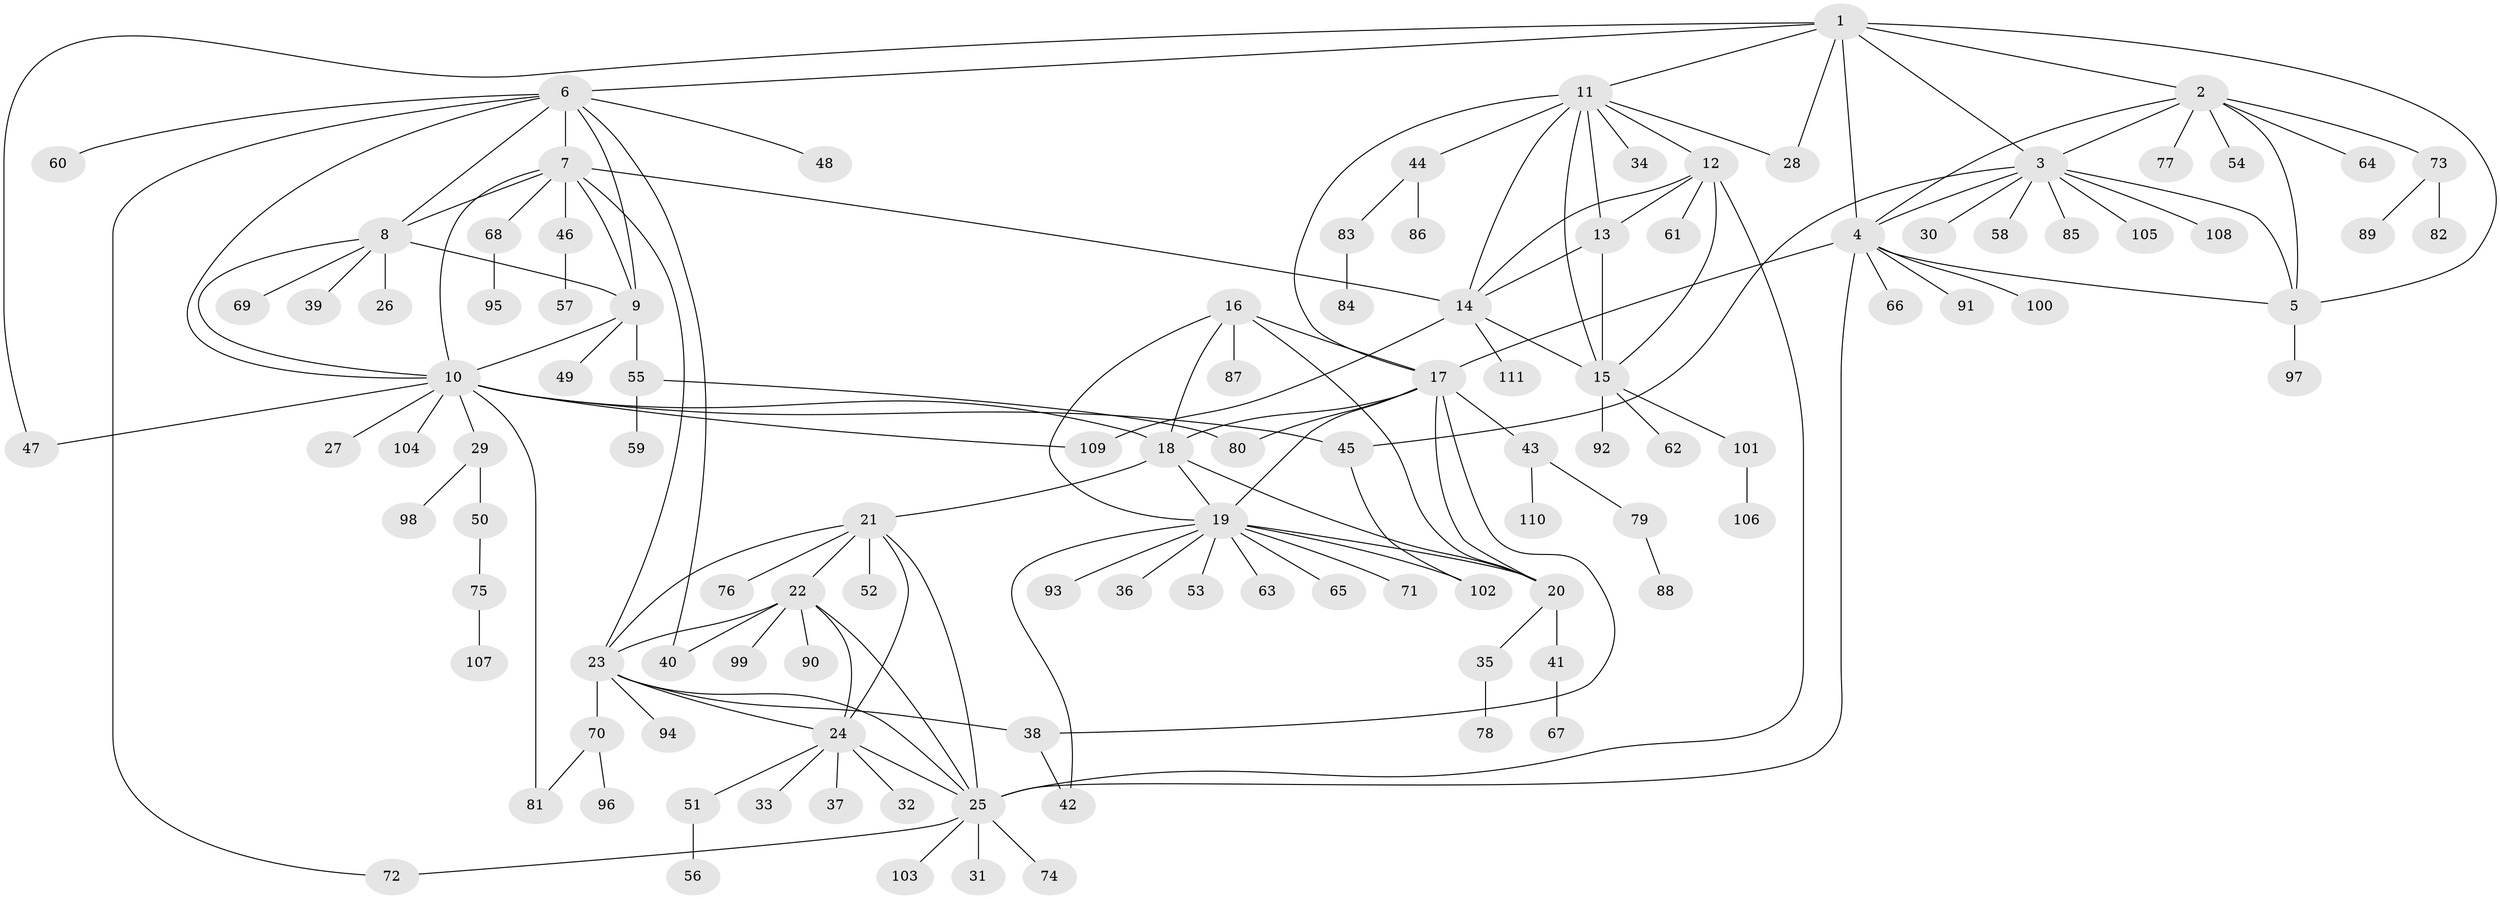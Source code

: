 // Generated by graph-tools (version 1.1) at 2025/02/03/09/25 03:02:50]
// undirected, 111 vertices, 157 edges
graph export_dot {
graph [start="1"]
  node [color=gray90,style=filled];
  1;
  2;
  3;
  4;
  5;
  6;
  7;
  8;
  9;
  10;
  11;
  12;
  13;
  14;
  15;
  16;
  17;
  18;
  19;
  20;
  21;
  22;
  23;
  24;
  25;
  26;
  27;
  28;
  29;
  30;
  31;
  32;
  33;
  34;
  35;
  36;
  37;
  38;
  39;
  40;
  41;
  42;
  43;
  44;
  45;
  46;
  47;
  48;
  49;
  50;
  51;
  52;
  53;
  54;
  55;
  56;
  57;
  58;
  59;
  60;
  61;
  62;
  63;
  64;
  65;
  66;
  67;
  68;
  69;
  70;
  71;
  72;
  73;
  74;
  75;
  76;
  77;
  78;
  79;
  80;
  81;
  82;
  83;
  84;
  85;
  86;
  87;
  88;
  89;
  90;
  91;
  92;
  93;
  94;
  95;
  96;
  97;
  98;
  99;
  100;
  101;
  102;
  103;
  104;
  105;
  106;
  107;
  108;
  109;
  110;
  111;
  1 -- 2;
  1 -- 3;
  1 -- 4;
  1 -- 5;
  1 -- 6;
  1 -- 11;
  1 -- 28;
  1 -- 47;
  2 -- 3;
  2 -- 4;
  2 -- 5;
  2 -- 54;
  2 -- 64;
  2 -- 73;
  2 -- 77;
  3 -- 4;
  3 -- 5;
  3 -- 30;
  3 -- 45;
  3 -- 58;
  3 -- 85;
  3 -- 105;
  3 -- 108;
  4 -- 5;
  4 -- 17;
  4 -- 25;
  4 -- 66;
  4 -- 91;
  4 -- 100;
  5 -- 97;
  6 -- 7;
  6 -- 8;
  6 -- 9;
  6 -- 10;
  6 -- 40;
  6 -- 48;
  6 -- 60;
  6 -- 72;
  7 -- 8;
  7 -- 9;
  7 -- 10;
  7 -- 14;
  7 -- 23;
  7 -- 46;
  7 -- 68;
  8 -- 9;
  8 -- 10;
  8 -- 26;
  8 -- 39;
  8 -- 69;
  9 -- 10;
  9 -- 49;
  9 -- 55;
  10 -- 18;
  10 -- 27;
  10 -- 29;
  10 -- 45;
  10 -- 47;
  10 -- 81;
  10 -- 104;
  10 -- 109;
  11 -- 12;
  11 -- 13;
  11 -- 14;
  11 -- 15;
  11 -- 17;
  11 -- 28;
  11 -- 34;
  11 -- 44;
  12 -- 13;
  12 -- 14;
  12 -- 15;
  12 -- 25;
  12 -- 61;
  13 -- 14;
  13 -- 15;
  14 -- 15;
  14 -- 109;
  14 -- 111;
  15 -- 62;
  15 -- 92;
  15 -- 101;
  16 -- 17;
  16 -- 18;
  16 -- 19;
  16 -- 20;
  16 -- 87;
  17 -- 18;
  17 -- 19;
  17 -- 20;
  17 -- 38;
  17 -- 43;
  17 -- 80;
  18 -- 19;
  18 -- 20;
  18 -- 21;
  19 -- 20;
  19 -- 36;
  19 -- 42;
  19 -- 53;
  19 -- 63;
  19 -- 65;
  19 -- 71;
  19 -- 93;
  19 -- 102;
  20 -- 35;
  20 -- 41;
  21 -- 22;
  21 -- 23;
  21 -- 24;
  21 -- 25;
  21 -- 52;
  21 -- 76;
  22 -- 23;
  22 -- 24;
  22 -- 25;
  22 -- 40;
  22 -- 90;
  22 -- 99;
  23 -- 24;
  23 -- 25;
  23 -- 38;
  23 -- 70;
  23 -- 94;
  24 -- 25;
  24 -- 32;
  24 -- 33;
  24 -- 37;
  24 -- 51;
  25 -- 31;
  25 -- 72;
  25 -- 74;
  25 -- 103;
  29 -- 50;
  29 -- 98;
  35 -- 78;
  38 -- 42;
  41 -- 67;
  43 -- 79;
  43 -- 110;
  44 -- 83;
  44 -- 86;
  45 -- 102;
  46 -- 57;
  50 -- 75;
  51 -- 56;
  55 -- 59;
  55 -- 80;
  68 -- 95;
  70 -- 81;
  70 -- 96;
  73 -- 82;
  73 -- 89;
  75 -- 107;
  79 -- 88;
  83 -- 84;
  101 -- 106;
}
